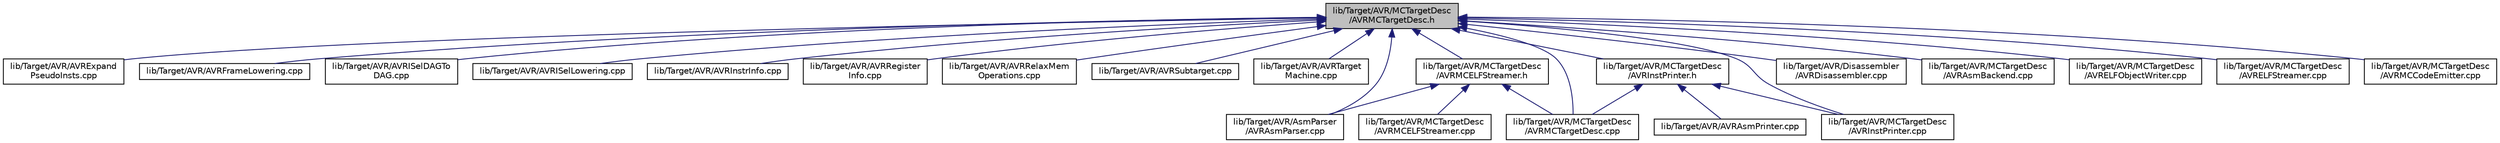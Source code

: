 digraph "lib/Target/AVR/MCTargetDesc/AVRMCTargetDesc.h"
{
 // LATEX_PDF_SIZE
  bgcolor="transparent";
  edge [fontname="Helvetica",fontsize="10",labelfontname="Helvetica",labelfontsize="10"];
  node [fontname="Helvetica",fontsize="10",shape="box"];
  Node1 [label="lib/Target/AVR/MCTargetDesc\l/AVRMCTargetDesc.h",height=0.2,width=0.4,color="black", fillcolor="grey75", style="filled", fontcolor="black",tooltip=" "];
  Node1 -> Node2 [dir="back",color="midnightblue",fontsize="10",style="solid",fontname="Helvetica"];
  Node2 [label="lib/Target/AVR/AVRExpand\lPseudoInsts.cpp",height=0.2,width=0.4,color="black",URL="$AVRExpandPseudoInsts_8cpp.html",tooltip=" "];
  Node1 -> Node3 [dir="back",color="midnightblue",fontsize="10",style="solid",fontname="Helvetica"];
  Node3 [label="lib/Target/AVR/AVRFrameLowering.cpp",height=0.2,width=0.4,color="black",URL="$AVRFrameLowering_8cpp.html",tooltip=" "];
  Node1 -> Node4 [dir="back",color="midnightblue",fontsize="10",style="solid",fontname="Helvetica"];
  Node4 [label="lib/Target/AVR/AVRISelDAGTo\lDAG.cpp",height=0.2,width=0.4,color="black",URL="$AVRISelDAGToDAG_8cpp.html",tooltip=" "];
  Node1 -> Node5 [dir="back",color="midnightblue",fontsize="10",style="solid",fontname="Helvetica"];
  Node5 [label="lib/Target/AVR/AVRISelLowering.cpp",height=0.2,width=0.4,color="black",URL="$AVRISelLowering_8cpp.html",tooltip=" "];
  Node1 -> Node6 [dir="back",color="midnightblue",fontsize="10",style="solid",fontname="Helvetica"];
  Node6 [label="lib/Target/AVR/AVRInstrInfo.cpp",height=0.2,width=0.4,color="black",URL="$AVRInstrInfo_8cpp.html",tooltip=" "];
  Node1 -> Node7 [dir="back",color="midnightblue",fontsize="10",style="solid",fontname="Helvetica"];
  Node7 [label="lib/Target/AVR/AVRRegister\lInfo.cpp",height=0.2,width=0.4,color="black",URL="$AVRRegisterInfo_8cpp.html",tooltip=" "];
  Node1 -> Node8 [dir="back",color="midnightblue",fontsize="10",style="solid",fontname="Helvetica"];
  Node8 [label="lib/Target/AVR/AVRRelaxMem\lOperations.cpp",height=0.2,width=0.4,color="black",URL="$AVRRelaxMemOperations_8cpp.html",tooltip=" "];
  Node1 -> Node9 [dir="back",color="midnightblue",fontsize="10",style="solid",fontname="Helvetica"];
  Node9 [label="lib/Target/AVR/AVRSubtarget.cpp",height=0.2,width=0.4,color="black",URL="$AVRSubtarget_8cpp.html",tooltip=" "];
  Node1 -> Node10 [dir="back",color="midnightblue",fontsize="10",style="solid",fontname="Helvetica"];
  Node10 [label="lib/Target/AVR/AVRTarget\lMachine.cpp",height=0.2,width=0.4,color="black",URL="$AVRTargetMachine_8cpp.html",tooltip=" "];
  Node1 -> Node11 [dir="back",color="midnightblue",fontsize="10",style="solid",fontname="Helvetica"];
  Node11 [label="lib/Target/AVR/AsmParser\l/AVRAsmParser.cpp",height=0.2,width=0.4,color="black",URL="$AVRAsmParser_8cpp.html",tooltip=" "];
  Node1 -> Node12 [dir="back",color="midnightblue",fontsize="10",style="solid",fontname="Helvetica"];
  Node12 [label="lib/Target/AVR/Disassembler\l/AVRDisassembler.cpp",height=0.2,width=0.4,color="black",URL="$AVRDisassembler_8cpp.html",tooltip=" "];
  Node1 -> Node13 [dir="back",color="midnightblue",fontsize="10",style="solid",fontname="Helvetica"];
  Node13 [label="lib/Target/AVR/MCTargetDesc\l/AVRAsmBackend.cpp",height=0.2,width=0.4,color="black",URL="$AVRAsmBackend_8cpp.html",tooltip=" "];
  Node1 -> Node14 [dir="back",color="midnightblue",fontsize="10",style="solid",fontname="Helvetica"];
  Node14 [label="lib/Target/AVR/MCTargetDesc\l/AVRELFObjectWriter.cpp",height=0.2,width=0.4,color="black",URL="$AVRELFObjectWriter_8cpp.html",tooltip=" "];
  Node1 -> Node15 [dir="back",color="midnightblue",fontsize="10",style="solid",fontname="Helvetica"];
  Node15 [label="lib/Target/AVR/MCTargetDesc\l/AVRELFStreamer.cpp",height=0.2,width=0.4,color="black",URL="$AVRELFStreamer_8cpp.html",tooltip=" "];
  Node1 -> Node16 [dir="back",color="midnightblue",fontsize="10",style="solid",fontname="Helvetica"];
  Node16 [label="lib/Target/AVR/MCTargetDesc\l/AVRInstPrinter.cpp",height=0.2,width=0.4,color="black",URL="$AVRInstPrinter_8cpp.html",tooltip=" "];
  Node1 -> Node17 [dir="back",color="midnightblue",fontsize="10",style="solid",fontname="Helvetica"];
  Node17 [label="lib/Target/AVR/MCTargetDesc\l/AVRInstPrinter.h",height=0.2,width=0.4,color="black",URL="$AVRInstPrinter_8h.html",tooltip=" "];
  Node17 -> Node18 [dir="back",color="midnightblue",fontsize="10",style="solid",fontname="Helvetica"];
  Node18 [label="lib/Target/AVR/AVRAsmPrinter.cpp",height=0.2,width=0.4,color="black",URL="$AVRAsmPrinter_8cpp.html",tooltip=" "];
  Node17 -> Node16 [dir="back",color="midnightblue",fontsize="10",style="solid",fontname="Helvetica"];
  Node17 -> Node19 [dir="back",color="midnightblue",fontsize="10",style="solid",fontname="Helvetica"];
  Node19 [label="lib/Target/AVR/MCTargetDesc\l/AVRMCTargetDesc.cpp",height=0.2,width=0.4,color="black",URL="$AVRMCTargetDesc_8cpp.html",tooltip=" "];
  Node1 -> Node20 [dir="back",color="midnightblue",fontsize="10",style="solid",fontname="Helvetica"];
  Node20 [label="lib/Target/AVR/MCTargetDesc\l/AVRMCCodeEmitter.cpp",height=0.2,width=0.4,color="black",URL="$AVRMCCodeEmitter_8cpp.html",tooltip=" "];
  Node1 -> Node21 [dir="back",color="midnightblue",fontsize="10",style="solid",fontname="Helvetica"];
  Node21 [label="lib/Target/AVR/MCTargetDesc\l/AVRMCELFStreamer.h",height=0.2,width=0.4,color="black",URL="$AVRMCELFStreamer_8h.html",tooltip=" "];
  Node21 -> Node11 [dir="back",color="midnightblue",fontsize="10",style="solid",fontname="Helvetica"];
  Node21 -> Node22 [dir="back",color="midnightblue",fontsize="10",style="solid",fontname="Helvetica"];
  Node22 [label="lib/Target/AVR/MCTargetDesc\l/AVRMCELFStreamer.cpp",height=0.2,width=0.4,color="black",URL="$AVRMCELFStreamer_8cpp.html",tooltip=" "];
  Node21 -> Node19 [dir="back",color="midnightblue",fontsize="10",style="solid",fontname="Helvetica"];
  Node1 -> Node19 [dir="back",color="midnightblue",fontsize="10",style="solid",fontname="Helvetica"];
}
